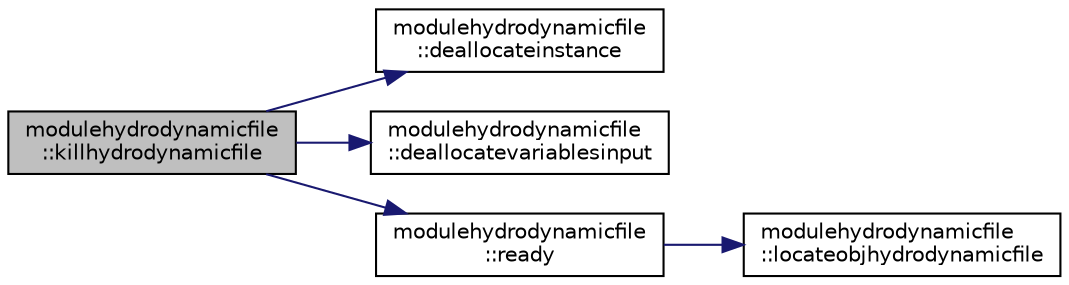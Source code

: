 digraph "modulehydrodynamicfile::killhydrodynamicfile"
{
 // LATEX_PDF_SIZE
  edge [fontname="Helvetica",fontsize="10",labelfontname="Helvetica",labelfontsize="10"];
  node [fontname="Helvetica",fontsize="10",shape=record];
  rankdir="LR";
  Node1 [label="modulehydrodynamicfile\l::killhydrodynamicfile",height=0.2,width=0.4,color="black", fillcolor="grey75", style="filled", fontcolor="black",tooltip=" "];
  Node1 -> Node2 [color="midnightblue",fontsize="10",style="solid"];
  Node2 [label="modulehydrodynamicfile\l::deallocateinstance",height=0.2,width=0.4,color="black", fillcolor="white", style="filled",URL="$namespacemodulehydrodynamicfile.html#a66415f6a8626e085fe6327e56b6e0438",tooltip=" "];
  Node1 -> Node3 [color="midnightblue",fontsize="10",style="solid"];
  Node3 [label="modulehydrodynamicfile\l::deallocatevariablesinput",height=0.2,width=0.4,color="black", fillcolor="white", style="filled",URL="$namespacemodulehydrodynamicfile.html#a44ff390b68de3bb94294a2fe2d251814",tooltip=" "];
  Node1 -> Node4 [color="midnightblue",fontsize="10",style="solid"];
  Node4 [label="modulehydrodynamicfile\l::ready",height=0.2,width=0.4,color="black", fillcolor="white", style="filled",URL="$namespacemodulehydrodynamicfile.html#ab74a3df233aec6594db3ce069b1a2c25",tooltip=" "];
  Node4 -> Node5 [color="midnightblue",fontsize="10",style="solid"];
  Node5 [label="modulehydrodynamicfile\l::locateobjhydrodynamicfile",height=0.2,width=0.4,color="black", fillcolor="white", style="filled",URL="$namespacemodulehydrodynamicfile.html#aa662fd4d0a1262940a320a6801dbe247",tooltip=" "];
}
